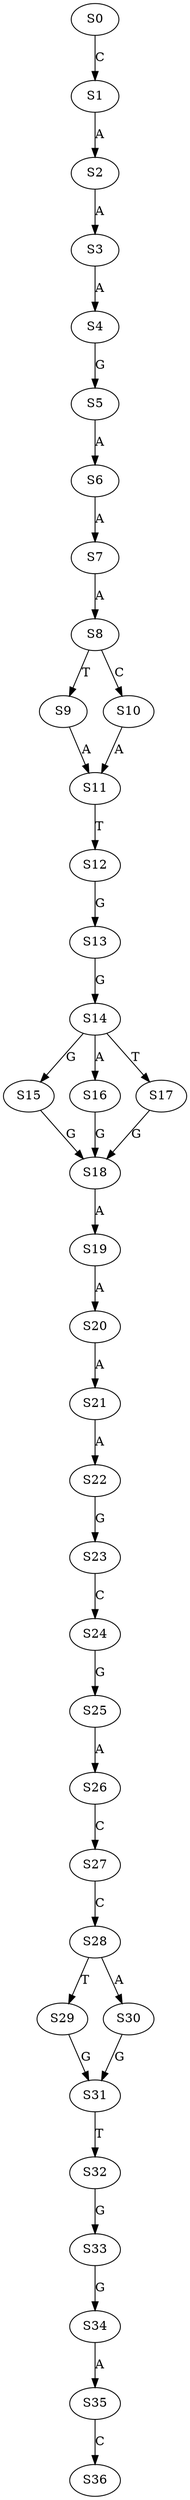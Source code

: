 strict digraph  {
	S0 -> S1 [ label = C ];
	S1 -> S2 [ label = A ];
	S2 -> S3 [ label = A ];
	S3 -> S4 [ label = A ];
	S4 -> S5 [ label = G ];
	S5 -> S6 [ label = A ];
	S6 -> S7 [ label = A ];
	S7 -> S8 [ label = A ];
	S8 -> S9 [ label = T ];
	S8 -> S10 [ label = C ];
	S9 -> S11 [ label = A ];
	S10 -> S11 [ label = A ];
	S11 -> S12 [ label = T ];
	S12 -> S13 [ label = G ];
	S13 -> S14 [ label = G ];
	S14 -> S15 [ label = G ];
	S14 -> S16 [ label = A ];
	S14 -> S17 [ label = T ];
	S15 -> S18 [ label = G ];
	S16 -> S18 [ label = G ];
	S17 -> S18 [ label = G ];
	S18 -> S19 [ label = A ];
	S19 -> S20 [ label = A ];
	S20 -> S21 [ label = A ];
	S21 -> S22 [ label = A ];
	S22 -> S23 [ label = G ];
	S23 -> S24 [ label = C ];
	S24 -> S25 [ label = G ];
	S25 -> S26 [ label = A ];
	S26 -> S27 [ label = C ];
	S27 -> S28 [ label = C ];
	S28 -> S29 [ label = T ];
	S28 -> S30 [ label = A ];
	S29 -> S31 [ label = G ];
	S30 -> S31 [ label = G ];
	S31 -> S32 [ label = T ];
	S32 -> S33 [ label = G ];
	S33 -> S34 [ label = G ];
	S34 -> S35 [ label = A ];
	S35 -> S36 [ label = C ];
}
